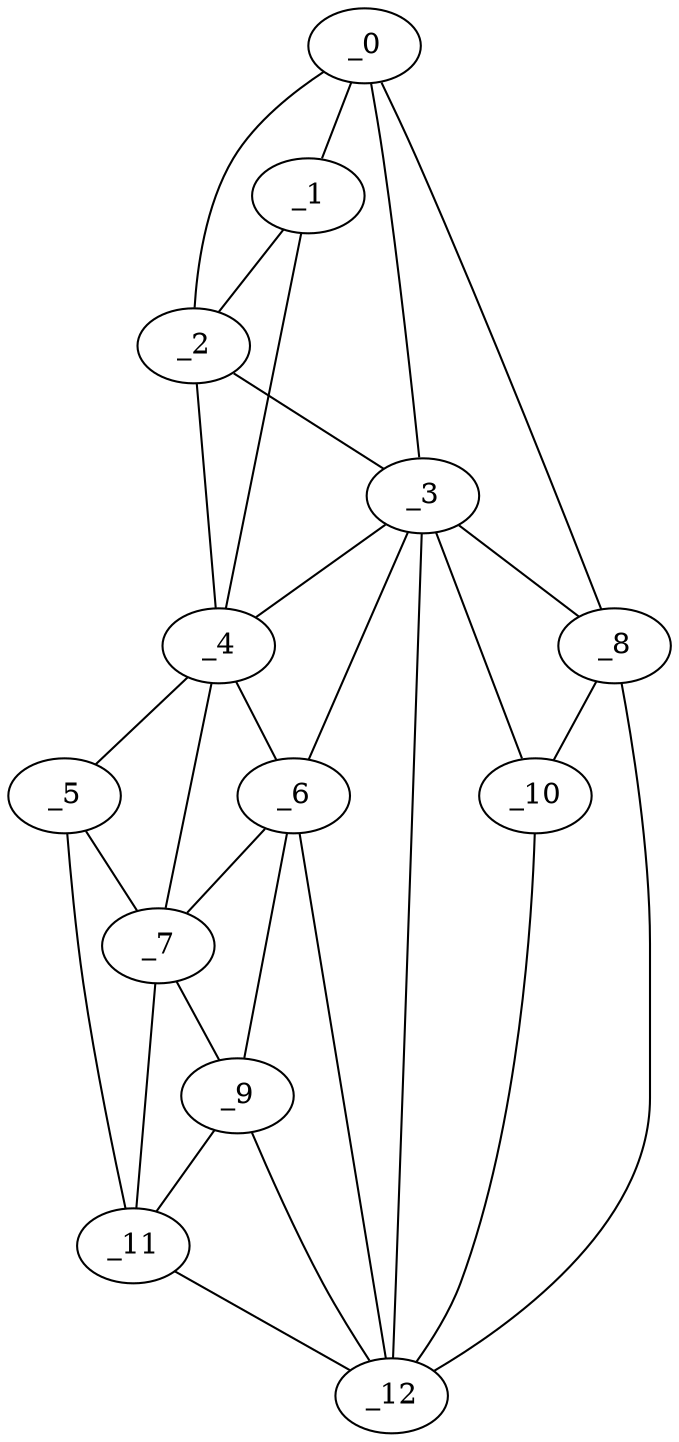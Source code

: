 graph "obj97__35.gxl" {
	_0	 [x=24,
		y=8];
	_1	 [x=47,
		y=5];
	_0 -- _1	 [valence=1];
	_2	 [x=54,
		y=11];
	_0 -- _2	 [valence=2];
	_3	 [x=84,
		y=55];
	_0 -- _3	 [valence=1];
	_8	 [x=95,
		y=110];
	_0 -- _8	 [valence=1];
	_1 -- _2	 [valence=2];
	_4	 [x=86,
		y=24];
	_1 -- _4	 [valence=1];
	_2 -- _3	 [valence=2];
	_2 -- _4	 [valence=2];
	_3 -- _4	 [valence=1];
	_6	 [x=91,
		y=45];
	_3 -- _6	 [valence=1];
	_3 -- _8	 [valence=2];
	_10	 [x=99,
		y=74];
	_3 -- _10	 [valence=2];
	_12	 [x=109,
		y=48];
	_3 -- _12	 [valence=2];
	_5	 [x=89,
		y=26];
	_4 -- _5	 [valence=1];
	_4 -- _6	 [valence=2];
	_7	 [x=92,
		y=32];
	_4 -- _7	 [valence=1];
	_5 -- _7	 [valence=2];
	_11	 [x=106,
		y=38];
	_5 -- _11	 [valence=1];
	_6 -- _7	 [valence=2];
	_9	 [x=98,
		y=38];
	_6 -- _9	 [valence=1];
	_6 -- _12	 [valence=1];
	_7 -- _9	 [valence=2];
	_7 -- _11	 [valence=2];
	_8 -- _10	 [valence=1];
	_8 -- _12	 [valence=1];
	_9 -- _11	 [valence=1];
	_9 -- _12	 [valence=2];
	_10 -- _12	 [valence=2];
	_11 -- _12	 [valence=1];
}
